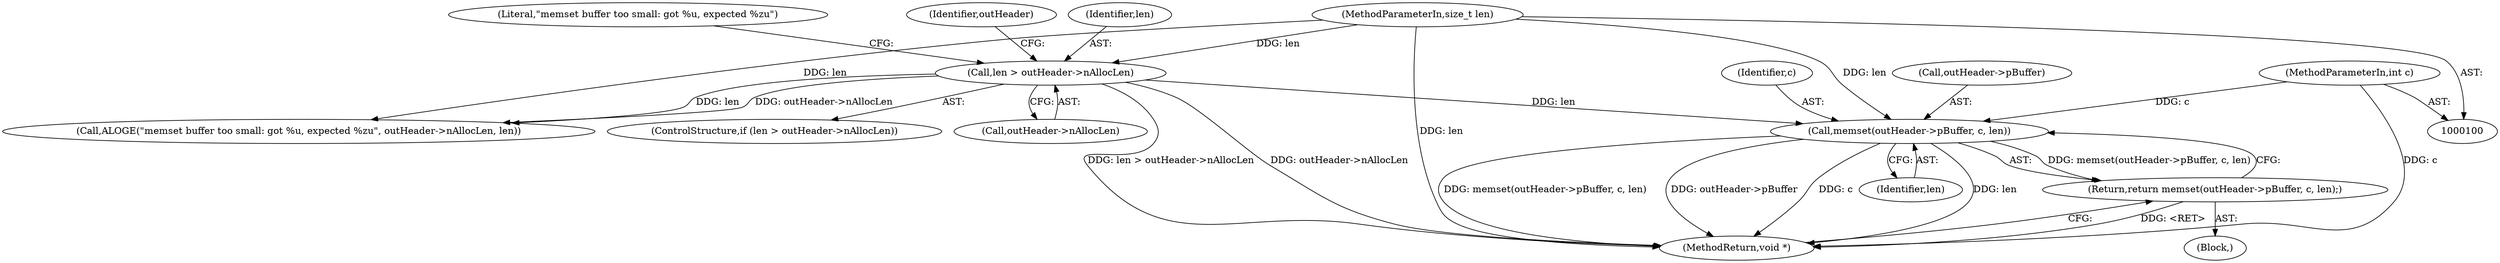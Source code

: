 digraph "0_Android_c17ad2f0c7e00fd1bbf01d0dfed41f72d78267ad@API" {
"1000132" [label="(Call,memset(outHeader->pBuffer, c, len))"];
"1000102" [label="(MethodParameterIn,int c)"];
"1000106" [label="(Call,len > outHeader->nAllocLen)"];
"1000103" [label="(MethodParameterIn,size_t len)"];
"1000131" [label="(Return,return memset(outHeader->pBuffer, c, len);)"];
"1000102" [label="(MethodParameterIn,int c)"];
"1000113" [label="(Literal,\"memset buffer too small: got %u, expected %zu\")"];
"1000133" [label="(Call,outHeader->pBuffer)"];
"1000134" [label="(Identifier,outHeader)"];
"1000132" [label="(Call,memset(outHeader->pBuffer, c, len))"];
"1000107" [label="(Identifier,len)"];
"1000103" [label="(MethodParameterIn,size_t len)"];
"1000137" [label="(Identifier,len)"];
"1000106" [label="(Call,len > outHeader->nAllocLen)"];
"1000112" [label="(Call,ALOGE(\"memset buffer too small: got %u, expected %zu\", outHeader->nAllocLen, len))"];
"1000105" [label="(ControlStructure,if (len > outHeader->nAllocLen))"];
"1000131" [label="(Return,return memset(outHeader->pBuffer, c, len);)"];
"1000104" [label="(Block,)"];
"1000138" [label="(MethodReturn,void *)"];
"1000108" [label="(Call,outHeader->nAllocLen)"];
"1000136" [label="(Identifier,c)"];
"1000132" -> "1000131"  [label="AST: "];
"1000132" -> "1000137"  [label="CFG: "];
"1000133" -> "1000132"  [label="AST: "];
"1000136" -> "1000132"  [label="AST: "];
"1000137" -> "1000132"  [label="AST: "];
"1000131" -> "1000132"  [label="CFG: "];
"1000132" -> "1000138"  [label="DDG: memset(outHeader->pBuffer, c, len)"];
"1000132" -> "1000138"  [label="DDG: outHeader->pBuffer"];
"1000132" -> "1000138"  [label="DDG: c"];
"1000132" -> "1000138"  [label="DDG: len"];
"1000132" -> "1000131"  [label="DDG: memset(outHeader->pBuffer, c, len)"];
"1000102" -> "1000132"  [label="DDG: c"];
"1000106" -> "1000132"  [label="DDG: len"];
"1000103" -> "1000132"  [label="DDG: len"];
"1000102" -> "1000100"  [label="AST: "];
"1000102" -> "1000138"  [label="DDG: c"];
"1000106" -> "1000105"  [label="AST: "];
"1000106" -> "1000108"  [label="CFG: "];
"1000107" -> "1000106"  [label="AST: "];
"1000108" -> "1000106"  [label="AST: "];
"1000113" -> "1000106"  [label="CFG: "];
"1000134" -> "1000106"  [label="CFG: "];
"1000106" -> "1000138"  [label="DDG: outHeader->nAllocLen"];
"1000106" -> "1000138"  [label="DDG: len > outHeader->nAllocLen"];
"1000103" -> "1000106"  [label="DDG: len"];
"1000106" -> "1000112"  [label="DDG: outHeader->nAllocLen"];
"1000106" -> "1000112"  [label="DDG: len"];
"1000103" -> "1000100"  [label="AST: "];
"1000103" -> "1000138"  [label="DDG: len"];
"1000103" -> "1000112"  [label="DDG: len"];
"1000131" -> "1000104"  [label="AST: "];
"1000138" -> "1000131"  [label="CFG: "];
"1000131" -> "1000138"  [label="DDG: <RET>"];
}

